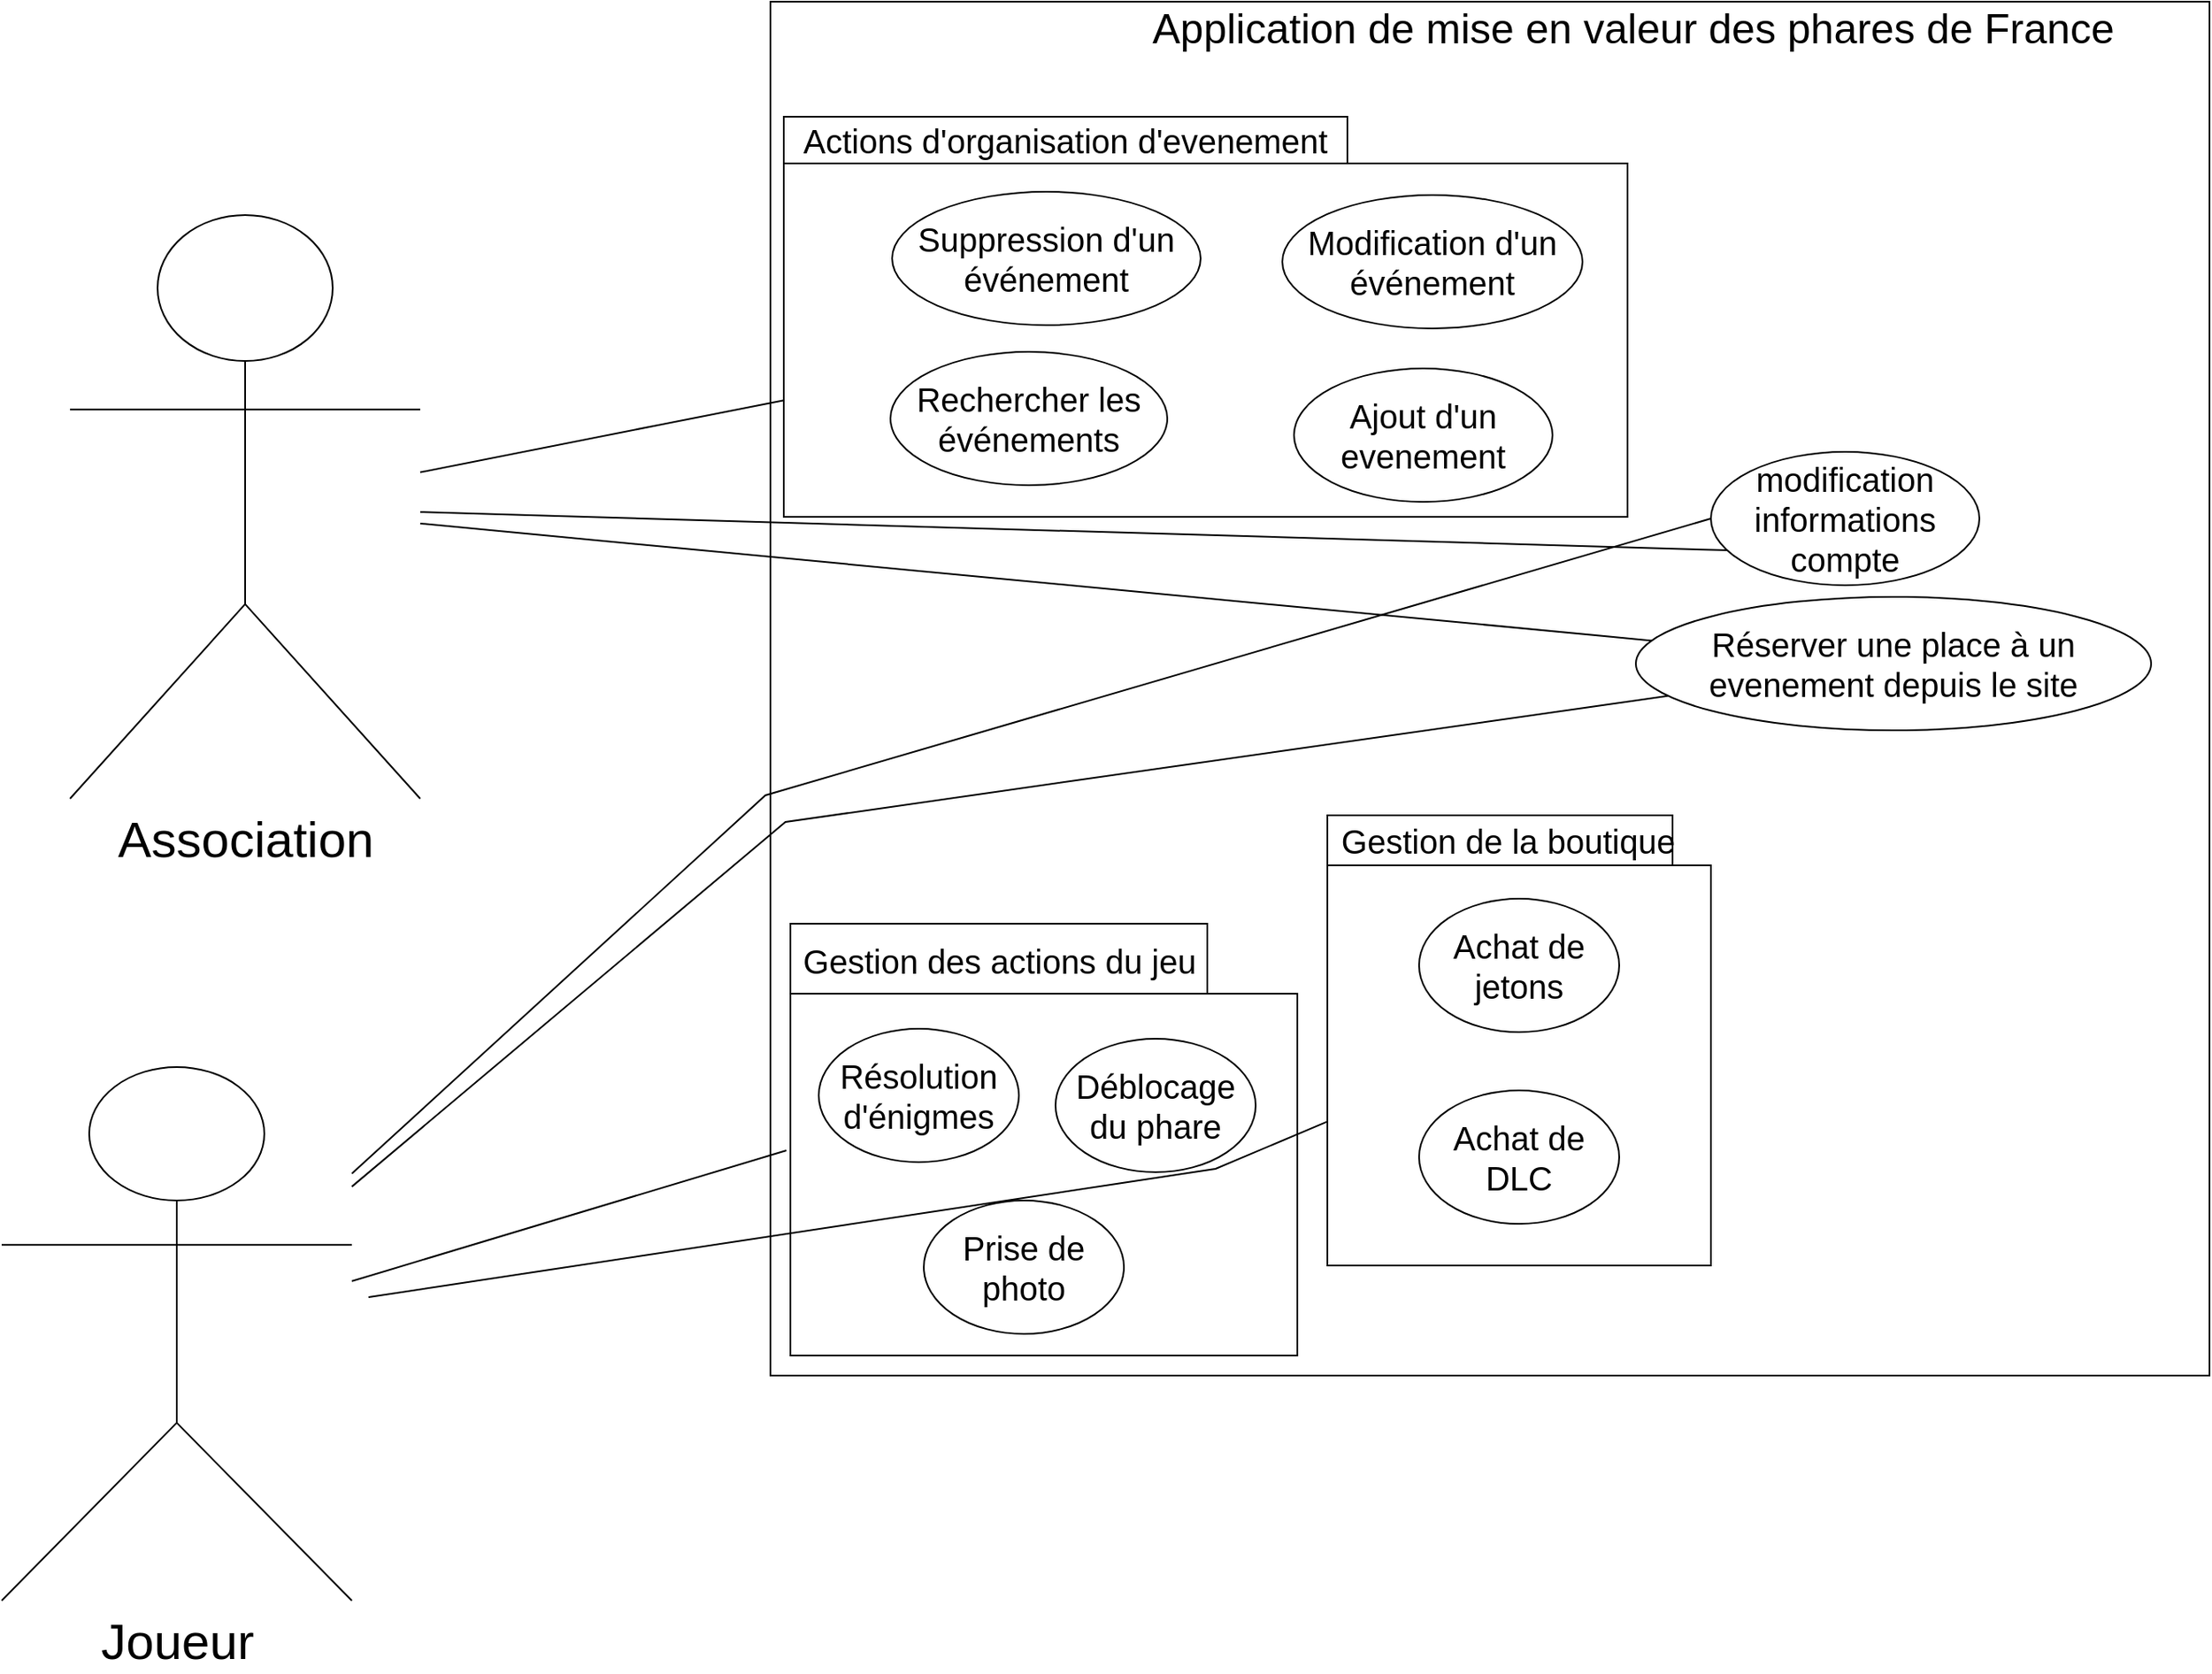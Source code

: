 <mxfile version="24.8.4">
  <diagram name="Page-1" id="UtBNDfn8IIDB6-av0K0q">
    <mxGraphModel dx="2390" dy="1308" grid="0" gridSize="10" guides="1" tooltips="1" connect="1" arrows="1" fold="1" page="1" pageScale="1" pageWidth="827" pageHeight="1169" math="0" shadow="0">
      <root>
        <mxCell id="0" />
        <mxCell id="1" parent="0" />
        <mxCell id="tl4poTx89u1U0Vo0xO1h-35" value="" style="rounded=0;whiteSpace=wrap;html=1;" parent="1" vertex="1">
          <mxGeometry x="473" y="70" width="863" height="824" as="geometry" />
        </mxCell>
        <mxCell id="tl4poTx89u1U0Vo0xO1h-1" value="&lt;font style=&quot;font-size: 30px;&quot;&gt;Joueur&lt;/font&gt;" style="shape=umlActor;verticalLabelPosition=bottom;verticalAlign=top;html=1;outlineConnect=0;" parent="1" vertex="1">
          <mxGeometry x="12" y="709" width="210" height="320" as="geometry" />
        </mxCell>
        <mxCell id="tl4poTx89u1U0Vo0xO1h-4" value="&lt;font style=&quot;font-size: 30px;&quot;&gt;Association&lt;/font&gt;" style="shape=umlActor;verticalLabelPosition=bottom;verticalAlign=top;html=1;outlineConnect=0;" parent="1" vertex="1">
          <mxGeometry x="53" y="198" width="210" height="350" as="geometry" />
        </mxCell>
        <mxCell id="fJX49_q2fESSbCwYfbrY-3" value="" style="shape=folder;fontStyle=1;spacingTop=10;tabWidth=250;tabHeight=42;tabPosition=left;html=1;whiteSpace=wrap;" parent="1" vertex="1">
          <mxGeometry x="485" y="623" width="304" height="259" as="geometry" />
        </mxCell>
        <mxCell id="tl4poTx89u1U0Vo0xO1h-78" value="&lt;font style=&quot;font-size: 20px;&quot;&gt;modification informations compte&lt;/font&gt;" style="ellipse;whiteSpace=wrap;html=1;" parent="1" vertex="1">
          <mxGeometry x="1037" y="340" width="161" height="80" as="geometry" />
        </mxCell>
        <mxCell id="fJX49_q2fESSbCwYfbrY-5" value="&lt;font style=&quot;font-size: 20px;&quot;&gt;Gestion des actions du jeu&lt;/font&gt;" style="text;html=1;align=center;verticalAlign=middle;resizable=0;points=[];autosize=1;strokeColor=none;fillColor=none;" parent="1" vertex="1">
          <mxGeometry x="483" y="627.0" width="254" height="36" as="geometry" />
        </mxCell>
        <mxCell id="tl4poTx89u1U0Vo0xO1h-57" value="&lt;font style=&quot;font-size: 20px;&quot;&gt;Résolution d&#39;énigmes&lt;/font&gt;" style="ellipse;whiteSpace=wrap;html=1;" parent="1" vertex="1">
          <mxGeometry x="502" y="686" width="120" height="80" as="geometry" />
        </mxCell>
        <mxCell id="tl4poTx89u1U0Vo0xO1h-58" value="&lt;font style=&quot;font-size: 20px;&quot;&gt;Déblocage du phare&lt;/font&gt;" style="ellipse;whiteSpace=wrap;html=1;" parent="1" vertex="1">
          <mxGeometry x="644" y="692" width="120" height="80" as="geometry" />
        </mxCell>
        <mxCell id="tl4poTx89u1U0Vo0xO1h-61" value="&lt;font style=&quot;font-size: 20px;&quot;&gt;Prise de photo&lt;/font&gt;" style="ellipse;whiteSpace=wrap;html=1;" parent="1" vertex="1">
          <mxGeometry x="565" y="789" width="120" height="80" as="geometry" />
        </mxCell>
        <mxCell id="fJX49_q2fESSbCwYfbrY-6" value="" style="shape=folder;fontStyle=1;spacingTop=10;tabWidth=215;tabHeight=30;tabPosition=left;html=1;whiteSpace=wrap;" parent="1" vertex="1">
          <mxGeometry x="807" y="558" width="230" height="270" as="geometry" />
        </mxCell>
        <mxCell id="tl4poTx89u1U0Vo0xO1h-69" value="&lt;font style=&quot;font-size: 20px;&quot;&gt;Gestion de la boutique&lt;/font&gt;" style="text;html=1;align=center;verticalAlign=middle;whiteSpace=wrap;rounded=0;" parent="1" vertex="1">
          <mxGeometry x="807" y="558" width="217" height="30" as="geometry" />
        </mxCell>
        <mxCell id="tl4poTx89u1U0Vo0xO1h-67" value="&lt;font style=&quot;font-size: 20px;&quot;&gt;Achat de jetons&lt;/font&gt;" style="ellipse;whiteSpace=wrap;html=1;" parent="1" vertex="1">
          <mxGeometry x="862" y="608.0" width="120" height="80" as="geometry" />
        </mxCell>
        <mxCell id="tl4poTx89u1U0Vo0xO1h-68" value="&lt;font style=&quot;font-size: 20px;&quot;&gt;Achat de DLC&lt;/font&gt;" style="ellipse;whiteSpace=wrap;html=1;" parent="1" vertex="1">
          <mxGeometry x="862" y="723.0" width="120" height="80" as="geometry" />
        </mxCell>
        <mxCell id="fJX49_q2fESSbCwYfbrY-8" value="" style="shape=folder;fontStyle=1;spacingTop=10;tabWidth=338;tabHeight=28;tabPosition=left;html=1;whiteSpace=wrap;" parent="1" vertex="1">
          <mxGeometry x="481" y="139" width="506" height="240" as="geometry" />
        </mxCell>
        <mxCell id="tl4poTx89u1U0Vo0xO1h-40" value="&lt;font style=&quot;font-size: 20px;&quot;&gt;Actions d&#39;organisation d&#39;evenement&lt;/font&gt;" style="text;html=1;align=center;verticalAlign=middle;whiteSpace=wrap;rounded=0;" parent="1" vertex="1">
          <mxGeometry x="479" y="138" width="342" height="30" as="geometry" />
        </mxCell>
        <mxCell id="tl4poTx89u1U0Vo0xO1h-11" value="&lt;font style=&quot;font-size: 20px;&quot;&gt;Suppression d&#39;un événement&lt;/font&gt;" style="ellipse;whiteSpace=wrap;html=1;" parent="1" vertex="1">
          <mxGeometry x="546" y="184" width="185" height="80" as="geometry" />
        </mxCell>
        <mxCell id="tl4poTx89u1U0Vo0xO1h-12" value="&lt;font style=&quot;font-size: 20px;&quot;&gt;Modification d&#39;un événement&lt;/font&gt;" style="ellipse;whiteSpace=wrap;html=1;" parent="1" vertex="1">
          <mxGeometry x="780" y="186" width="180" height="80" as="geometry" />
        </mxCell>
        <mxCell id="tl4poTx89u1U0Vo0xO1h-10" value="&lt;font style=&quot;font-size: 20px;&quot;&gt;Ajout d&#39;un evenement&lt;/font&gt;" style="ellipse;whiteSpace=wrap;html=1;" parent="1" vertex="1">
          <mxGeometry x="787" y="290" width="155" height="80" as="geometry" />
        </mxCell>
        <mxCell id="tl4poTx89u1U0Vo0xO1h-9" value="&lt;font style=&quot;font-size: 20px;&quot;&gt;Rechercher les événements&lt;/font&gt;" style="ellipse;whiteSpace=wrap;html=1;" parent="1" vertex="1">
          <mxGeometry x="545" y="280" width="166" height="80" as="geometry" />
        </mxCell>
        <mxCell id="tl4poTx89u1U0Vo0xO1h-45" value="&lt;font style=&quot;font-size: 20px;&quot;&gt;Réserver une place à un evenement depuis le site&lt;/font&gt;" style="ellipse;whiteSpace=wrap;html=1;" parent="1" vertex="1">
          <mxGeometry x="992" y="427" width="309" height="80" as="geometry" />
        </mxCell>
        <mxCell id="fJX49_q2fESSbCwYfbrY-28" value="&lt;font style=&quot;font-size: 25px;&quot;&gt;Application de mise en valeur des phares de France&lt;/font&gt;" style="text;html=1;align=center;verticalAlign=middle;whiteSpace=wrap;rounded=0;" parent="1" vertex="1">
          <mxGeometry x="675.75" y="70" width="628.5" height="30" as="geometry" />
        </mxCell>
        <mxCell id="7NyRq33fmx3-bJyhJbVz-3" value="" style="endArrow=none;html=1;rounded=0;" edge="1" parent="1" source="tl4poTx89u1U0Vo0xO1h-4" target="fJX49_q2fESSbCwYfbrY-8">
          <mxGeometry width="50" height="50" relative="1" as="geometry">
            <mxPoint x="322" y="421" as="sourcePoint" />
            <mxPoint x="372" y="371" as="targetPoint" />
          </mxGeometry>
        </mxCell>
        <mxCell id="7NyRq33fmx3-bJyhJbVz-6" value="" style="endArrow=none;html=1;rounded=0;entryX=-0.008;entryY=0.525;entryDx=0;entryDy=0;entryPerimeter=0;" edge="1" parent="1" source="tl4poTx89u1U0Vo0xO1h-1" target="fJX49_q2fESSbCwYfbrY-3">
          <mxGeometry width="50" height="50" relative="1" as="geometry">
            <mxPoint x="292" y="823" as="sourcePoint" />
            <mxPoint x="342" y="773" as="targetPoint" />
          </mxGeometry>
        </mxCell>
        <mxCell id="7NyRq33fmx3-bJyhJbVz-7" value="" style="endArrow=none;html=1;rounded=0;" edge="1" parent="1" target="fJX49_q2fESSbCwYfbrY-6">
          <mxGeometry width="50" height="50" relative="1" as="geometry">
            <mxPoint x="232" y="847" as="sourcePoint" />
            <mxPoint x="493" y="769" as="targetPoint" />
            <Array as="points">
              <mxPoint x="740" y="770" />
            </Array>
          </mxGeometry>
        </mxCell>
        <mxCell id="7NyRq33fmx3-bJyhJbVz-8" value="" style="endArrow=none;html=1;rounded=0;entryX=0.06;entryY=0.738;entryDx=0;entryDy=0;entryPerimeter=0;" edge="1" parent="1" source="tl4poTx89u1U0Vo0xO1h-4" target="tl4poTx89u1U0Vo0xO1h-78">
          <mxGeometry width="50" height="50" relative="1" as="geometry">
            <mxPoint x="355" y="435" as="sourcePoint" />
            <mxPoint x="405" y="385" as="targetPoint" />
          </mxGeometry>
        </mxCell>
        <mxCell id="7NyRq33fmx3-bJyhJbVz-9" value="" style="endArrow=none;html=1;rounded=0;" edge="1" parent="1" source="tl4poTx89u1U0Vo0xO1h-4" target="tl4poTx89u1U0Vo0xO1h-45">
          <mxGeometry width="50" height="50" relative="1" as="geometry">
            <mxPoint x="357" y="531" as="sourcePoint" />
            <mxPoint x="407" y="481" as="targetPoint" />
          </mxGeometry>
        </mxCell>
        <mxCell id="7NyRq33fmx3-bJyhJbVz-10" value="" style="endArrow=none;html=1;rounded=0;" edge="1" parent="1" source="tl4poTx89u1U0Vo0xO1h-1" target="tl4poTx89u1U0Vo0xO1h-45">
          <mxGeometry width="50" height="50" relative="1" as="geometry">
            <mxPoint x="273" y="771" as="sourcePoint" />
            <mxPoint x="323" y="721" as="targetPoint" />
            <Array as="points">
              <mxPoint x="482" y="562" />
            </Array>
          </mxGeometry>
        </mxCell>
        <mxCell id="7NyRq33fmx3-bJyhJbVz-11" value="" style="endArrow=none;html=1;rounded=0;entryX=0;entryY=0.5;entryDx=0;entryDy=0;" edge="1" parent="1" source="tl4poTx89u1U0Vo0xO1h-1" target="tl4poTx89u1U0Vo0xO1h-78">
          <mxGeometry width="50" height="50" relative="1" as="geometry">
            <mxPoint x="282" y="794" as="sourcePoint" />
            <mxPoint x="332" y="744" as="targetPoint" />
            <Array as="points">
              <mxPoint x="470" y="546" />
            </Array>
          </mxGeometry>
        </mxCell>
      </root>
    </mxGraphModel>
  </diagram>
</mxfile>
